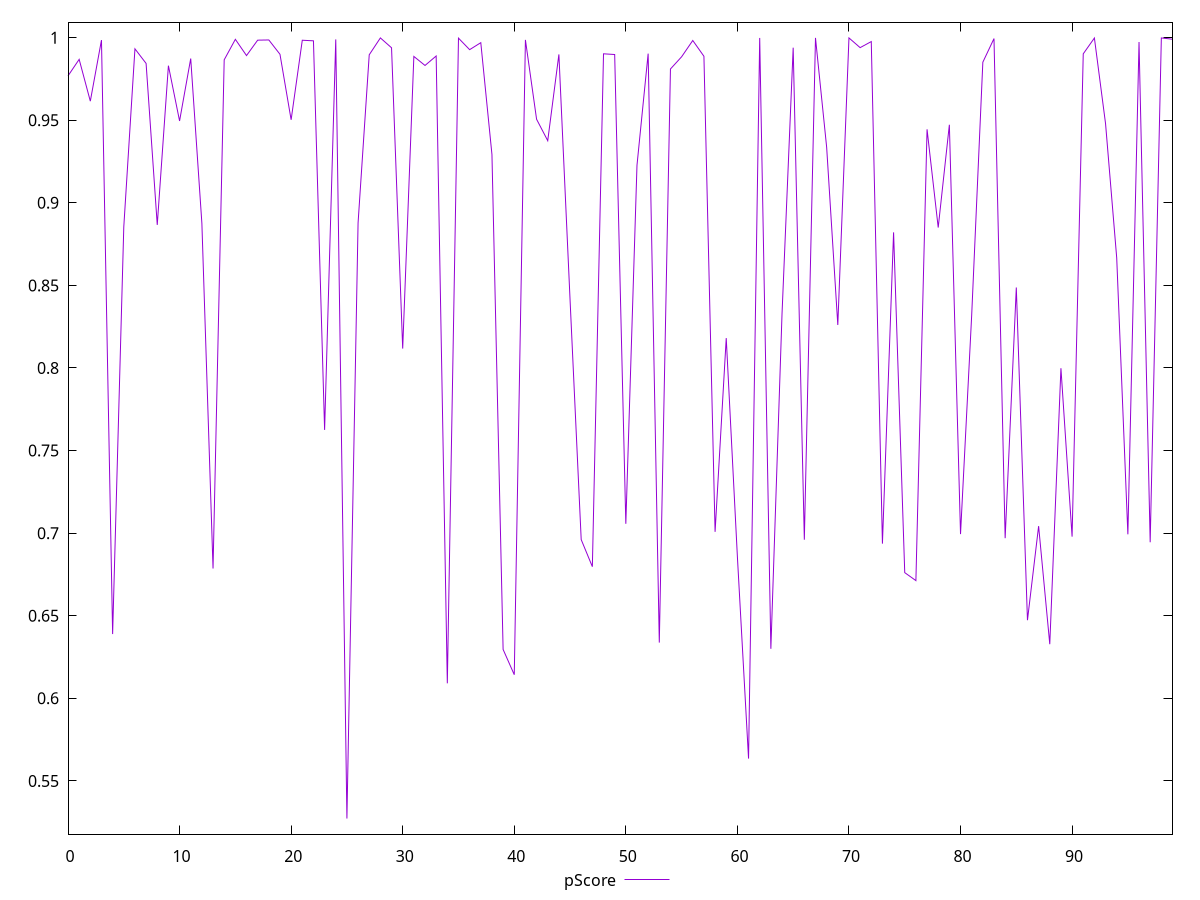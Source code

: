 reset

$pScore <<EOF
0 0.9768331994191821
1 0.9868513936256587
2 0.961541090512274
3 0.998518516851844
4 0.638905161254707
5 0.8854119283176883
6 0.9932242657626957
7 0.9843877114452089
8 0.8866372139205791
9 0.9830319382746193
10 0.9495677344287986
11 0.9873353999703947
12 0.8875322517865818
13 0.6786083786347799
14 0.9865703108772084
15 0.998976183681199
16 0.989142061928675
17 0.9984767998497766
18 0.9985987920498254
19 0.9899254884156186
20 0.9502565251286724
21 0.9984305699987162
22 0.9980734802388858
23 0.7624923800052608
24 0.9989410243198715
25 0.5272444526925206
26 0.8878117000248084
27 0.9896118785413955
28 0.9998351032014026
29 0.993856883041071
30 0.8117351159273383
31 0.9886274145140401
32 0.983157405985088
33 0.9888836211325889
34 0.6090888912352914
35 0.9996965506361994
36 0.9927224601562936
37 0.9969546999087544
38 0.9292078124073331
39 0.629608846189434
40 0.6143036357066456
41 0.9986385698902998
42 0.9506080860860552
43 0.9376108782215785
44 0.9898449121652381
45 0.8414361614838087
46 0.6960956461488054
47 0.6797098633652809
48 0.9902146089848507
49 0.9897836789543973
50 0.7056759553883518
51 0.9226760341410063
52 0.9903202149283705
53 0.6337422298113263
54 0.981019604076605
55 0.9884135642752492
56 0.998277417989572
57 0.9887192267494722
58 0.7007891915517324
59 0.8180857391061288
60 0.6857415163723399
61 0.5635226889729356
62 0.9998341973383869
63 0.629981768309999
64 0.8326494959285023
65 0.9939210115242687
66 0.6960373884664071
67 0.999838410258644
68 0.9336864149555508
69 0.8260625037054842
70 0.9998350593759389
71 0.9939457043096984
72 0.9976142984672627
73 0.6936582690197051
74 0.8821362773833898
75 0.6760966109652687
76 0.6712773898949164
77 0.9444900460321104
78 0.8850374625563389
79 0.9472659415220634
80 0.6994459755267933
81 0.8319197726277185
82 0.9851312771996915
83 0.999431337766157
84 0.6969741402869685
85 0.8487316584552529
86 0.647311644979671
87 0.7042579966307783
88 0.6327805265840627
89 0.7998652061493291
90 0.6978841364313328
91 0.9901983756437894
92 0.9997776681417478
93 0.9478945862995325
94 0.8666555992419253
95 0.6993025959197667
96 0.9973517941006347
97 0.6945117472252211
98 0.9998181978678246
99 0.9990412348779165
EOF

set key outside below
set xrange [0:99]
set yrange [0.5177925735411981:1.0092902894099665]
set trange [0.5177925735411981:1.0092902894099665]
set terminal svg size 640, 500 enhanced background rgb 'white'
set output "report/report_00029_2021-02-24T13-36-40.390Z/first-cpu-idle/samples/music/pScore/values.svg"

plot $pScore title "pScore" with line

reset
